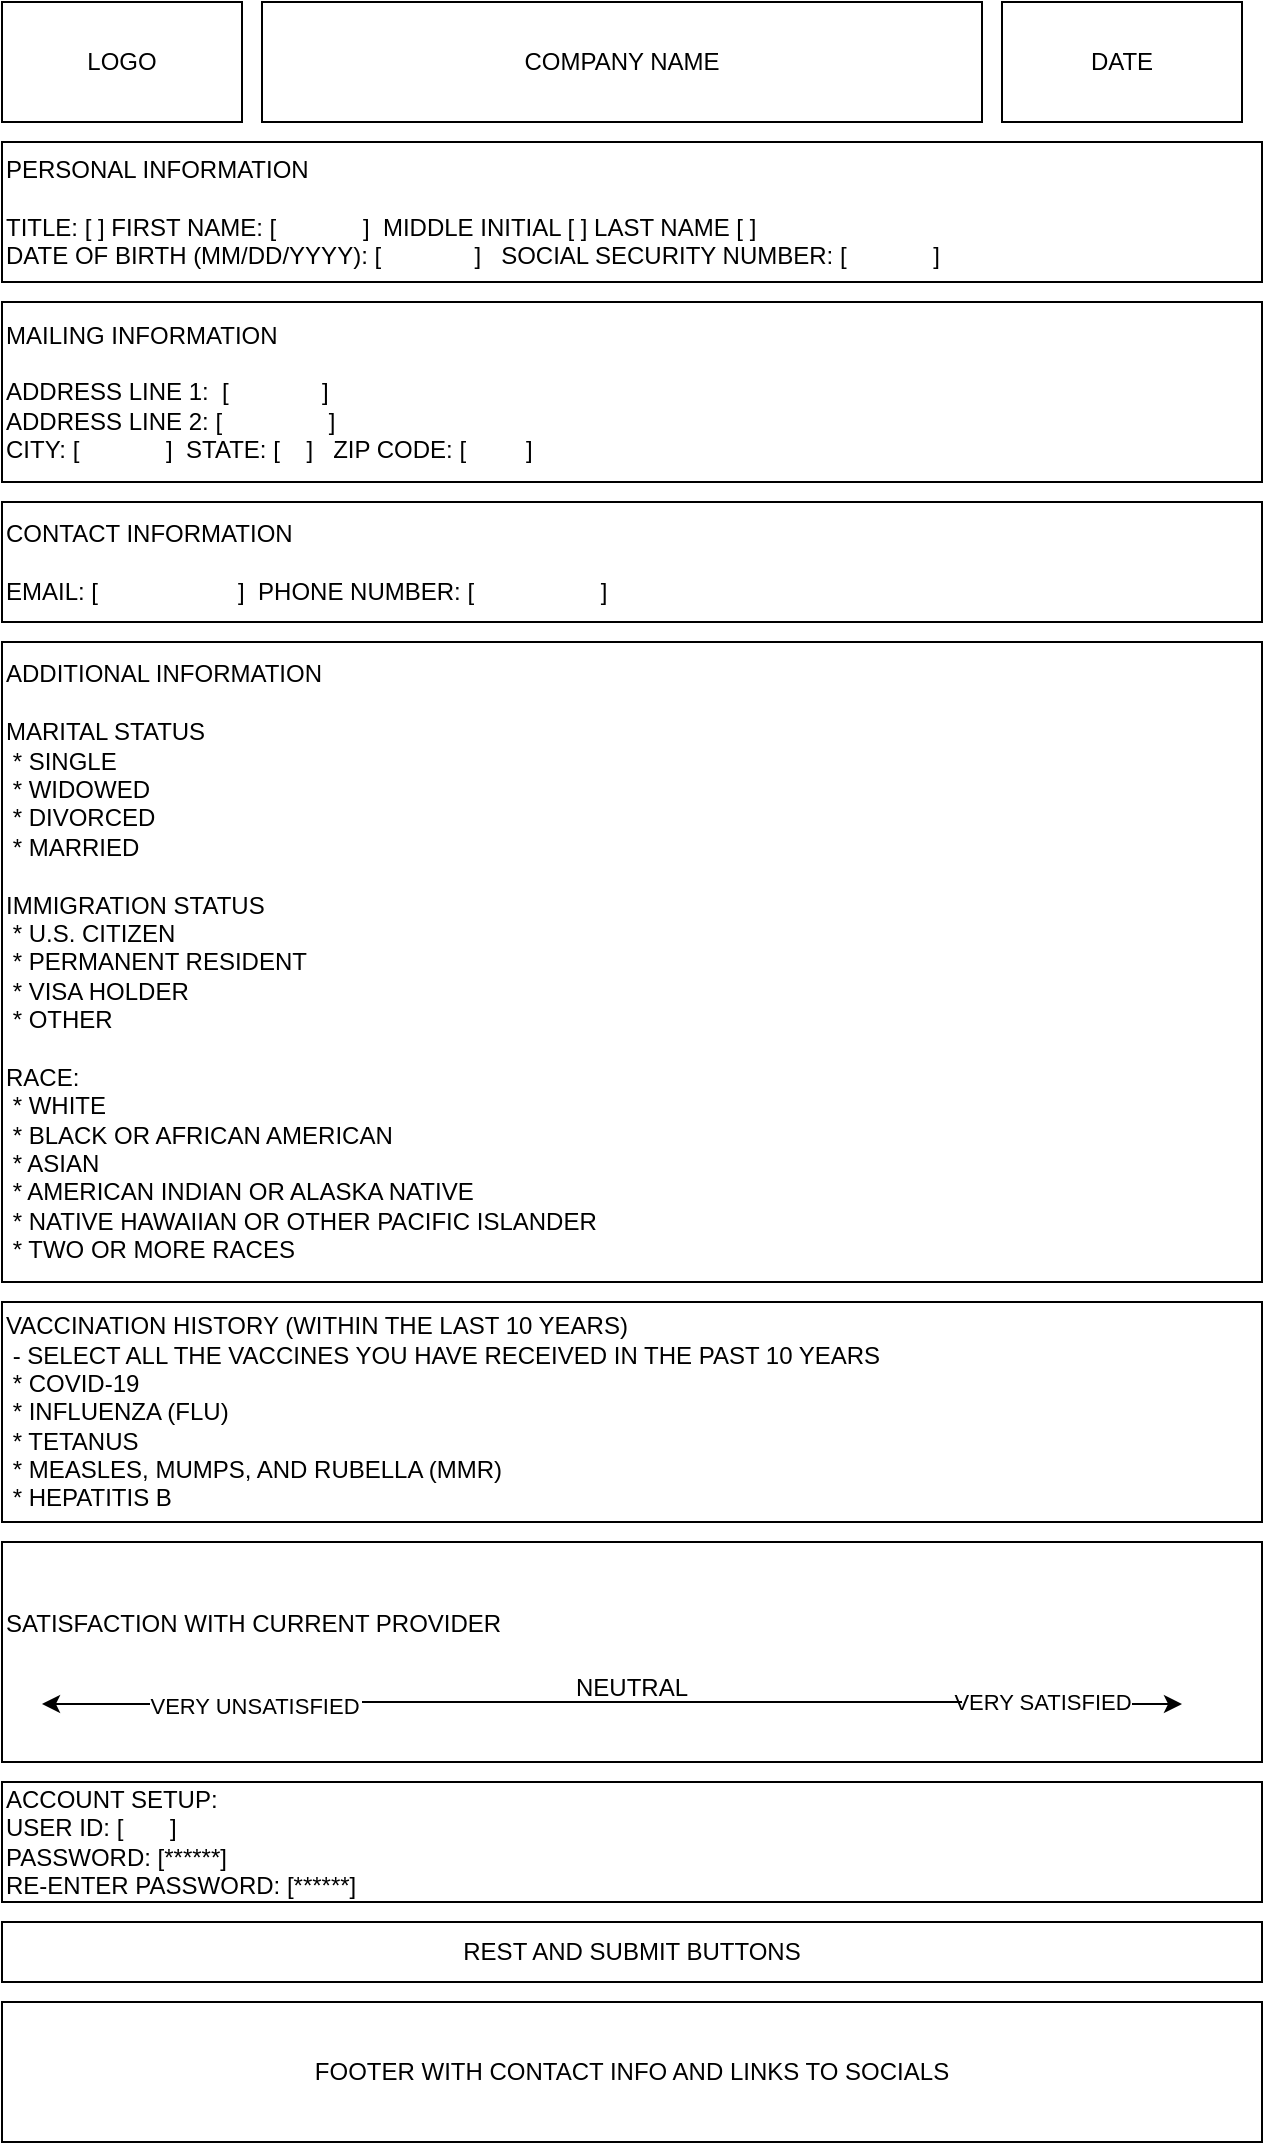 <mxfile version="26.0.11">
  <diagram name="Page-1" id="s92ln3BwHjcbB9T2ucKZ">
    <mxGraphModel dx="636" dy="1007" grid="1" gridSize="10" guides="1" tooltips="1" connect="1" arrows="1" fold="1" page="1" pageScale="1" pageWidth="850" pageHeight="1100" math="0" shadow="0">
      <root>
        <mxCell id="0" />
        <mxCell id="1" parent="0" />
        <mxCell id="-AgY-HqdmHrRTBMcjC1I-9" value="&lt;div&gt;SATISFACTION WITH CURRENT PROVIDER&lt;/div&gt;&lt;div&gt;&lt;br&gt;&lt;/div&gt;&lt;div&gt;&lt;br&gt;&lt;/div&gt;" style="rounded=0;whiteSpace=wrap;html=1;align=left;" vertex="1" parent="1">
          <mxGeometry x="10" y="790" width="630" height="110" as="geometry" />
        </mxCell>
        <mxCell id="-AgY-HqdmHrRTBMcjC1I-1" value="LOGO" style="rounded=0;whiteSpace=wrap;html=1;" vertex="1" parent="1">
          <mxGeometry x="10" y="20" width="120" height="60" as="geometry" />
        </mxCell>
        <mxCell id="-AgY-HqdmHrRTBMcjC1I-2" value="COMPANY NAME" style="rounded=0;whiteSpace=wrap;html=1;" vertex="1" parent="1">
          <mxGeometry x="140" y="20" width="360" height="60" as="geometry" />
        </mxCell>
        <mxCell id="-AgY-HqdmHrRTBMcjC1I-3" value="DATE" style="rounded=0;whiteSpace=wrap;html=1;" vertex="1" parent="1">
          <mxGeometry x="510" y="20" width="120" height="60" as="geometry" />
        </mxCell>
        <mxCell id="-AgY-HqdmHrRTBMcjC1I-4" value="PERSONAL INFORMATION&lt;div&gt;&lt;br&gt;&lt;/div&gt;&lt;div&gt;TITLE: [ ] FIRST NAME: [&amp;nbsp; &amp;nbsp; &amp;nbsp; &amp;nbsp; &amp;nbsp; &amp;nbsp; &amp;nbsp;]&amp;nbsp; MIDDLE INITIAL [ ] LAST NAME [ ]&lt;/div&gt;&lt;div&gt;DATE OF BIRTH (MM/DD/YYYY): [&amp;nbsp; &amp;nbsp; &amp;nbsp; &amp;nbsp; &amp;nbsp; &amp;nbsp; &amp;nbsp; ]&amp;nbsp; &amp;nbsp;SOCIAL SECURITY NUMBER: [&amp;nbsp; &amp;nbsp; &amp;nbsp; &amp;nbsp; &amp;nbsp; &amp;nbsp; &amp;nbsp;]&lt;/div&gt;" style="rounded=0;whiteSpace=wrap;html=1;align=left;" vertex="1" parent="1">
          <mxGeometry x="10" y="90" width="630" height="70" as="geometry" />
        </mxCell>
        <mxCell id="-AgY-HqdmHrRTBMcjC1I-5" value="&lt;div&gt;MAILING INFORMATION&lt;/div&gt;&lt;div&gt;&lt;br&gt;&lt;/div&gt;&lt;div&gt;ADDRESS LINE 1:&amp;nbsp; [&amp;nbsp; &amp;nbsp; &amp;nbsp; &amp;nbsp; &amp;nbsp; &amp;nbsp; &amp;nbsp; ]&lt;/div&gt;&lt;div&gt;ADDRESS LINE 2: [&amp;nbsp; &amp;nbsp; &amp;nbsp; &amp;nbsp; &amp;nbsp; &amp;nbsp; &amp;nbsp; &amp;nbsp; ]&lt;/div&gt;&lt;div&gt;CITY: [&amp;nbsp; &amp;nbsp; &amp;nbsp; &amp;nbsp; &amp;nbsp; &amp;nbsp; &amp;nbsp;]&amp;nbsp; STATE: [&amp;nbsp; &amp;nbsp; ]&amp;nbsp; &amp;nbsp;ZIP CODE: [&amp;nbsp; &amp;nbsp; &amp;nbsp; &amp;nbsp; &amp;nbsp;]&lt;/div&gt;" style="rounded=0;whiteSpace=wrap;html=1;align=left;" vertex="1" parent="1">
          <mxGeometry x="10" y="170" width="630" height="90" as="geometry" />
        </mxCell>
        <mxCell id="-AgY-HqdmHrRTBMcjC1I-6" value="&lt;div&gt;CONTACT INFORMATION&lt;/div&gt;&lt;div&gt;&lt;br&gt;&lt;/div&gt;&lt;div&gt;EMAIL: [&amp;nbsp; &amp;nbsp; &amp;nbsp; &amp;nbsp; &amp;nbsp; &amp;nbsp; &amp;nbsp; &amp;nbsp; &amp;nbsp; &amp;nbsp; &amp;nbsp;]&amp;nbsp; PHONE NUMBER: [&amp;nbsp; &amp;nbsp; &amp;nbsp; &amp;nbsp; &amp;nbsp; &amp;nbsp; &amp;nbsp; &amp;nbsp; &amp;nbsp; &amp;nbsp;]&lt;/div&gt;" style="rounded=0;whiteSpace=wrap;html=1;align=left;" vertex="1" parent="1">
          <mxGeometry x="10" y="270" width="630" height="60" as="geometry" />
        </mxCell>
        <mxCell id="-AgY-HqdmHrRTBMcjC1I-7" value="&lt;div&gt;ADDITIONAL INFORMATION&lt;/div&gt;&lt;div&gt;&lt;br&gt;&lt;/div&gt;&lt;div&gt;MARITAL STATUS&lt;/div&gt;&lt;div&gt;&amp;nbsp;* SINGLE&lt;/div&gt;&lt;div&gt;&amp;nbsp;* WIDOWED&amp;nbsp;&lt;/div&gt;&lt;div&gt;&amp;nbsp;* DIVORCED&lt;/div&gt;&lt;div&gt;&amp;nbsp;* MARRIED&lt;/div&gt;&lt;div&gt;&lt;br&gt;&lt;/div&gt;&lt;div&gt;IMMIGRATION STATUS&lt;/div&gt;&lt;div&gt;&amp;nbsp;* U.S. CITIZEN&amp;nbsp;&lt;/div&gt;&lt;div&gt;&amp;nbsp;* PERMANENT RESIDENT&lt;/div&gt;&lt;div&gt;&amp;nbsp;* VISA HOLDER&lt;/div&gt;&lt;div&gt;&amp;nbsp;* OTHER&lt;/div&gt;&lt;div&gt;&lt;br&gt;&lt;/div&gt;&lt;div&gt;RACE:&lt;/div&gt;&lt;div&gt;&amp;nbsp;* WHITE&lt;/div&gt;&lt;div&gt;&amp;nbsp;* BLACK OR AFRICAN AMERICAN&lt;/div&gt;&lt;div&gt;&amp;nbsp;* ASIAN&lt;/div&gt;&lt;div&gt;&amp;nbsp;* AMERICAN INDIAN OR ALASKA NATIVE&lt;/div&gt;&lt;div&gt;&amp;nbsp;* NATIVE HAWAIIAN OR OTHER PACIFIC ISLANDER&amp;nbsp;&lt;/div&gt;&lt;div&gt;&amp;nbsp;* TWO OR MORE RACES&amp;nbsp;&lt;/div&gt;" style="rounded=0;whiteSpace=wrap;html=1;align=left;" vertex="1" parent="1">
          <mxGeometry x="10" y="340" width="630" height="320" as="geometry" />
        </mxCell>
        <mxCell id="-AgY-HqdmHrRTBMcjC1I-8" value="&lt;div&gt;VACCINATION HISTORY (WITHIN THE LAST 10 YEARS)&lt;/div&gt;&lt;div&gt;&amp;nbsp;- SELECT ALL THE VACCINES YOU HAVE RECEIVED IN THE PAST 10 YEARS&lt;/div&gt;&lt;div&gt;&amp;nbsp;* COVID-19&lt;/div&gt;&lt;div&gt;&amp;nbsp;* INFLUENZA (FLU)&lt;/div&gt;&lt;div&gt;&amp;nbsp;* TETANUS&lt;/div&gt;&lt;div&gt;&amp;nbsp;* MEASLES, MUMPS, AND RUBELLA (MMR)&lt;/div&gt;&lt;div&gt;&amp;nbsp;* HEPATITIS B&lt;/div&gt;" style="rounded=0;whiteSpace=wrap;html=1;align=left;" vertex="1" parent="1">
          <mxGeometry x="10" y="670" width="630" height="110" as="geometry" />
        </mxCell>
        <mxCell id="-AgY-HqdmHrRTBMcjC1I-11" value="" style="endArrow=classic;html=1;rounded=0;" edge="1" parent="1">
          <mxGeometry relative="1" as="geometry">
            <mxPoint x="500" y="871" as="sourcePoint" />
            <mxPoint x="600" y="871" as="targetPoint" />
          </mxGeometry>
        </mxCell>
        <mxCell id="-AgY-HqdmHrRTBMcjC1I-12" value="Label" style="edgeLabel;resizable=0;html=1;;align=center;verticalAlign=middle;" connectable="0" vertex="1" parent="-AgY-HqdmHrRTBMcjC1I-11">
          <mxGeometry relative="1" as="geometry" />
        </mxCell>
        <mxCell id="-AgY-HqdmHrRTBMcjC1I-13" value="VERY SATISFIED" style="edgeLabel;html=1;align=center;verticalAlign=middle;resizable=0;points=[];" vertex="1" connectable="0" parent="-AgY-HqdmHrRTBMcjC1I-11">
          <mxGeometry x="-0.1" y="1" relative="1" as="geometry">
            <mxPoint x="-15" as="offset" />
          </mxGeometry>
        </mxCell>
        <mxCell id="-AgY-HqdmHrRTBMcjC1I-14" value="" style="endArrow=classic;html=1;rounded=0;" edge="1" parent="1">
          <mxGeometry width="50" height="50" relative="1" as="geometry">
            <mxPoint x="86.11" y="871" as="sourcePoint" />
            <mxPoint x="29.998" y="871" as="targetPoint" />
          </mxGeometry>
        </mxCell>
        <mxCell id="-AgY-HqdmHrRTBMcjC1I-15" value="VERY UNSATISFIED" style="edgeLabel;html=1;align=center;verticalAlign=middle;resizable=0;points=[];" vertex="1" connectable="0" parent="-AgY-HqdmHrRTBMcjC1I-14">
          <mxGeometry x="-0.323" y="1" relative="1" as="geometry">
            <mxPoint x="69" as="offset" />
          </mxGeometry>
        </mxCell>
        <mxCell id="-AgY-HqdmHrRTBMcjC1I-22" value="NEUTRAL" style="text;html=1;align=center;verticalAlign=middle;whiteSpace=wrap;rounded=0;" vertex="1" parent="1">
          <mxGeometry x="295" y="848" width="60" height="30" as="geometry" />
        </mxCell>
        <mxCell id="-AgY-HqdmHrRTBMcjC1I-24" value="&lt;div&gt;ACCOUNT SETUP:&lt;/div&gt;&lt;div&gt;USER ID: [&amp;nbsp; &amp;nbsp; &amp;nbsp; &amp;nbsp;]&lt;/div&gt;&lt;div&gt;PASSWORD: [******]&lt;/div&gt;&lt;div&gt;RE-ENTER PASSWORD: [******]&lt;/div&gt;" style="rounded=0;whiteSpace=wrap;html=1;align=left;" vertex="1" parent="1">
          <mxGeometry x="10" y="910" width="630" height="60" as="geometry" />
        </mxCell>
        <mxCell id="-AgY-HqdmHrRTBMcjC1I-26" value="" style="endArrow=none;html=1;rounded=0;" edge="1" parent="1">
          <mxGeometry width="50" height="50" relative="1" as="geometry">
            <mxPoint x="190" y="870" as="sourcePoint" />
            <mxPoint x="490" y="870" as="targetPoint" />
          </mxGeometry>
        </mxCell>
        <mxCell id="-AgY-HqdmHrRTBMcjC1I-27" value="REST AND SUBMIT BUTTONS" style="rounded=0;whiteSpace=wrap;html=1;" vertex="1" parent="1">
          <mxGeometry x="10" y="980" width="630" height="30" as="geometry" />
        </mxCell>
        <mxCell id="-AgY-HqdmHrRTBMcjC1I-28" value="FOOTER WITH CONTACT INFO AND LINKS TO SOCIALS" style="rounded=0;whiteSpace=wrap;html=1;" vertex="1" parent="1">
          <mxGeometry x="10" y="1020" width="630" height="70" as="geometry" />
        </mxCell>
      </root>
    </mxGraphModel>
  </diagram>
</mxfile>
